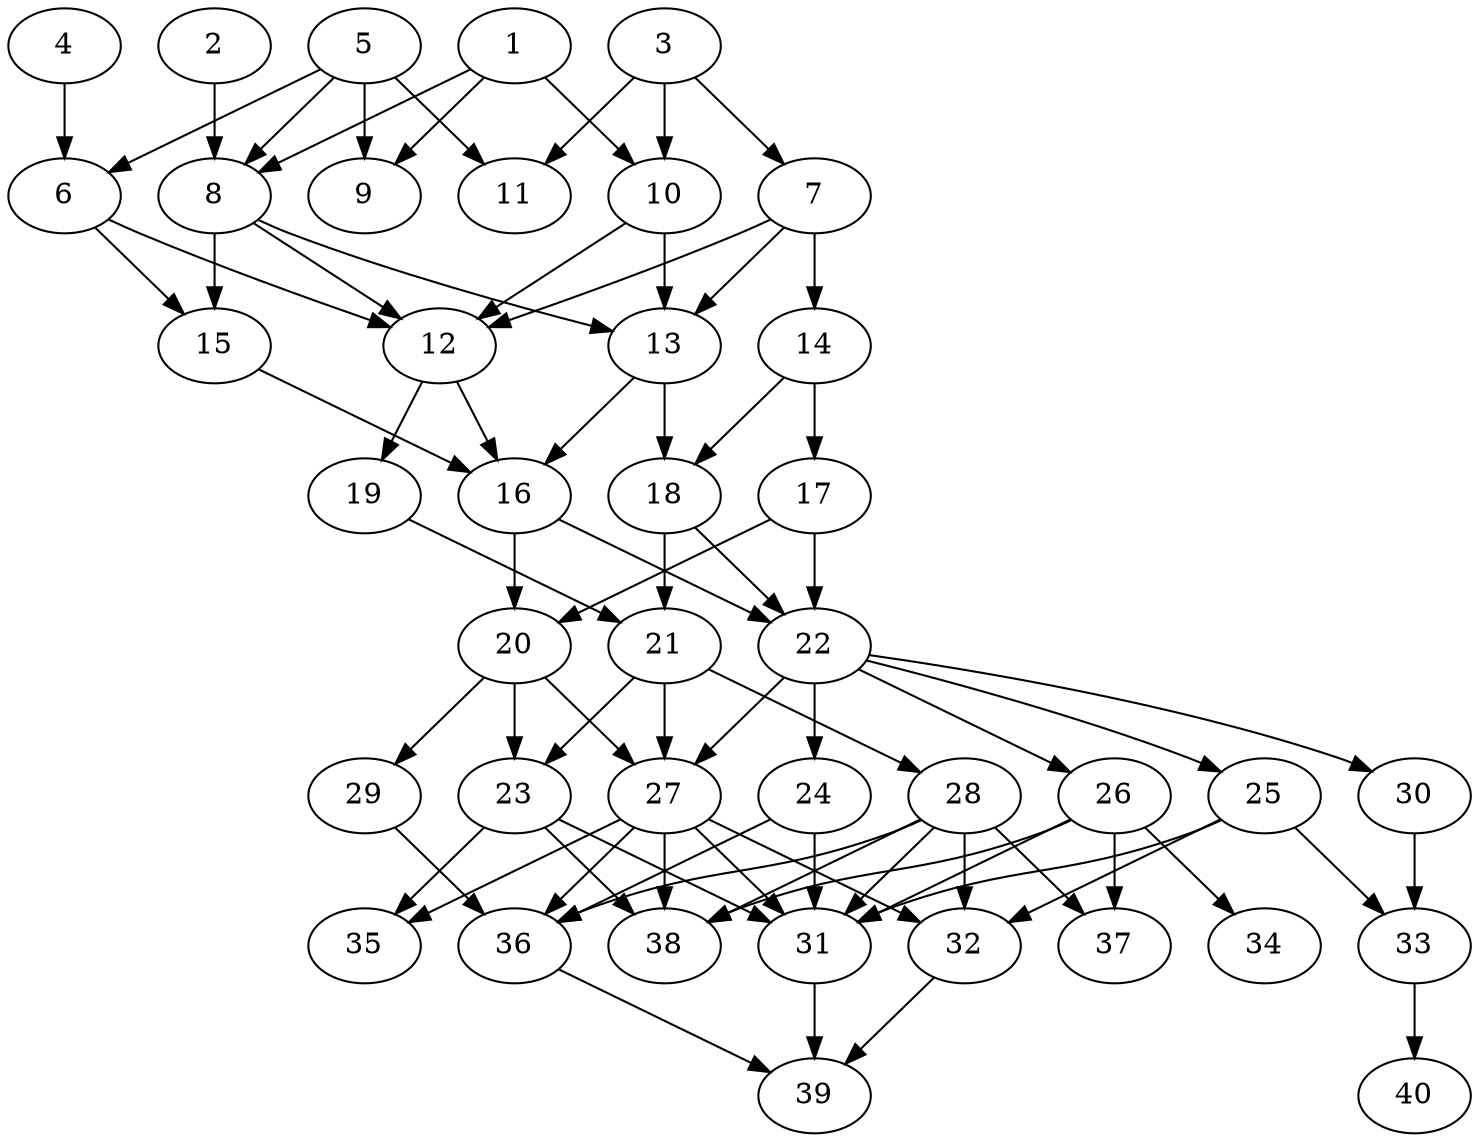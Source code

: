 // DAG automatically generated by daggen at Thu Oct  3 14:06:49 2019
// ./daggen --dot -n 40 --ccr 0.3 --fat 0.5 --regular 0.5 --density 0.7 --mindata 5242880 --maxdata 52428800 
digraph G {
  1 [size="45475840", alpha="0.05", expect_size="13642752"] 
  1 -> 8 [size ="13642752"]
  1 -> 9 [size ="13642752"]
  1 -> 10 [size ="13642752"]
  2 [size="19210240", alpha="0.17", expect_size="5763072"] 
  2 -> 8 [size ="5763072"]
  3 [size="133208747", alpha="0.08", expect_size="39962624"] 
  3 -> 7 [size ="39962624"]
  3 -> 10 [size ="39962624"]
  3 -> 11 [size ="39962624"]
  4 [size="141704533", alpha="0.10", expect_size="42511360"] 
  4 -> 6 [size ="42511360"]
  5 [size="59770880", alpha="0.04", expect_size="17931264"] 
  5 -> 6 [size ="17931264"]
  5 -> 8 [size ="17931264"]
  5 -> 9 [size ="17931264"]
  5 -> 11 [size ="17931264"]
  6 [size="83415040", alpha="0.12", expect_size="25024512"] 
  6 -> 12 [size ="25024512"]
  6 -> 15 [size ="25024512"]
  7 [size="121811627", alpha="0.08", expect_size="36543488"] 
  7 -> 12 [size ="36543488"]
  7 -> 13 [size ="36543488"]
  7 -> 14 [size ="36543488"]
  8 [size="18752853", alpha="0.17", expect_size="5625856"] 
  8 -> 12 [size ="5625856"]
  8 -> 13 [size ="5625856"]
  8 -> 15 [size ="5625856"]
  9 [size="108602027", alpha="0.03", expect_size="32580608"] 
  10 [size="127634773", alpha="0.02", expect_size="38290432"] 
  10 -> 12 [size ="38290432"]
  10 -> 13 [size ="38290432"]
  11 [size="51940693", alpha="0.07", expect_size="15582208"] 
  12 [size="93620907", alpha="0.10", expect_size="28086272"] 
  12 -> 16 [size ="28086272"]
  12 -> 19 [size ="28086272"]
  13 [size="71277227", alpha="0.01", expect_size="21383168"] 
  13 -> 16 [size ="21383168"]
  13 -> 18 [size ="21383168"]
  14 [size="135171413", alpha="0.04", expect_size="40551424"] 
  14 -> 17 [size ="40551424"]
  14 -> 18 [size ="40551424"]
  15 [size="59084800", alpha="0.08", expect_size="17725440"] 
  15 -> 16 [size ="17725440"]
  16 [size="89303040", alpha="0.14", expect_size="26790912"] 
  16 -> 20 [size ="26790912"]
  16 -> 22 [size ="26790912"]
  17 [size="24193707", alpha="0.16", expect_size="7258112"] 
  17 -> 20 [size ="7258112"]
  17 -> 22 [size ="7258112"]
  18 [size="87729493", alpha="0.05", expect_size="26318848"] 
  18 -> 21 [size ="26318848"]
  18 -> 22 [size ="26318848"]
  19 [size="66402987", alpha="0.18", expect_size="19920896"] 
  19 -> 21 [size ="19920896"]
  20 [size="93255680", alpha="0.12", expect_size="27976704"] 
  20 -> 23 [size ="27976704"]
  20 -> 27 [size ="27976704"]
  20 -> 29 [size ="27976704"]
  21 [size="110254080", alpha="0.09", expect_size="33076224"] 
  21 -> 23 [size ="33076224"]
  21 -> 27 [size ="33076224"]
  21 -> 28 [size ="33076224"]
  22 [size="163785387", alpha="0.06", expect_size="49135616"] 
  22 -> 24 [size ="49135616"]
  22 -> 25 [size ="49135616"]
  22 -> 26 [size ="49135616"]
  22 -> 27 [size ="49135616"]
  22 -> 30 [size ="49135616"]
  23 [size="84425387", alpha="0.18", expect_size="25327616"] 
  23 -> 31 [size ="25327616"]
  23 -> 35 [size ="25327616"]
  23 -> 38 [size ="25327616"]
  24 [size="93457067", alpha="0.05", expect_size="28037120"] 
  24 -> 31 [size ="28037120"]
  24 -> 36 [size ="28037120"]
  25 [size="128382293", alpha="0.18", expect_size="38514688"] 
  25 -> 31 [size ="38514688"]
  25 -> 32 [size ="38514688"]
  25 -> 33 [size ="38514688"]
  26 [size="35925333", alpha="0.20", expect_size="10777600"] 
  26 -> 31 [size ="10777600"]
  26 -> 34 [size ="10777600"]
  26 -> 37 [size ="10777600"]
  26 -> 38 [size ="10777600"]
  27 [size="142441813", alpha="0.14", expect_size="42732544"] 
  27 -> 31 [size ="42732544"]
  27 -> 32 [size ="42732544"]
  27 -> 35 [size ="42732544"]
  27 -> 36 [size ="42732544"]
  27 -> 38 [size ="42732544"]
  28 [size="108680533", alpha="0.09", expect_size="32604160"] 
  28 -> 31 [size ="32604160"]
  28 -> 32 [size ="32604160"]
  28 -> 36 [size ="32604160"]
  28 -> 37 [size ="32604160"]
  28 -> 38 [size ="32604160"]
  29 [size="147807573", alpha="0.16", expect_size="44342272"] 
  29 -> 36 [size ="44342272"]
  30 [size="134700373", alpha="0.16", expect_size="40410112"] 
  30 -> 33 [size ="40410112"]
  31 [size="69277013", alpha="0.01", expect_size="20783104"] 
  31 -> 39 [size ="20783104"]
  32 [size="136820053", alpha="0.15", expect_size="41046016"] 
  32 -> 39 [size ="41046016"]
  33 [size="24494080", alpha="0.17", expect_size="7348224"] 
  33 -> 40 [size ="7348224"]
  34 [size="162611200", alpha="0.13", expect_size="48783360"] 
  35 [size="46254080", alpha="0.15", expect_size="13876224"] 
  36 [size="32290133", alpha="0.05", expect_size="9687040"] 
  36 -> 39 [size ="9687040"]
  37 [size="29375147", alpha="0.17", expect_size="8812544"] 
  38 [size="141847893", alpha="0.17", expect_size="42554368"] 
  39 [size="56412160", alpha="0.04", expect_size="16923648"] 
  40 [size="21480107", alpha="0.00", expect_size="6444032"] 
}
